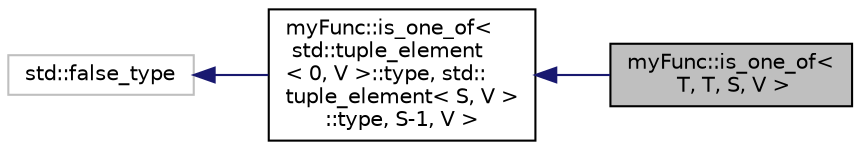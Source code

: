 digraph "myFunc::is_one_of&lt; T, T, S, V &gt;"
{
  edge [fontname="Helvetica",fontsize="10",labelfontname="Helvetica",labelfontsize="10"];
  node [fontname="Helvetica",fontsize="10",shape=record];
  rankdir="LR";
  Node1 [label="myFunc::is_one_of\<\l T, T, S, V \>",height=0.2,width=0.4,color="black", fillcolor="grey75", style="filled", fontcolor="black"];
  Node2 -> Node1 [dir="back",color="midnightblue",fontsize="10",style="solid",fontname="Helvetica"];
  Node2 [label="myFunc::is_one_of\<\l std::tuple_element\l\< 0, V \>::type, std::\ltuple_element\< S, V \>\l::type, S-1, V \>",height=0.2,width=0.4,color="black", fillcolor="white", style="filled",URL="$structmyFunc_1_1is__one__of.html"];
  Node3 -> Node2 [dir="back",color="midnightblue",fontsize="10",style="solid",fontname="Helvetica"];
  Node3 [label="std::false_type",height=0.2,width=0.4,color="grey75", fillcolor="white", style="filled"];
}
